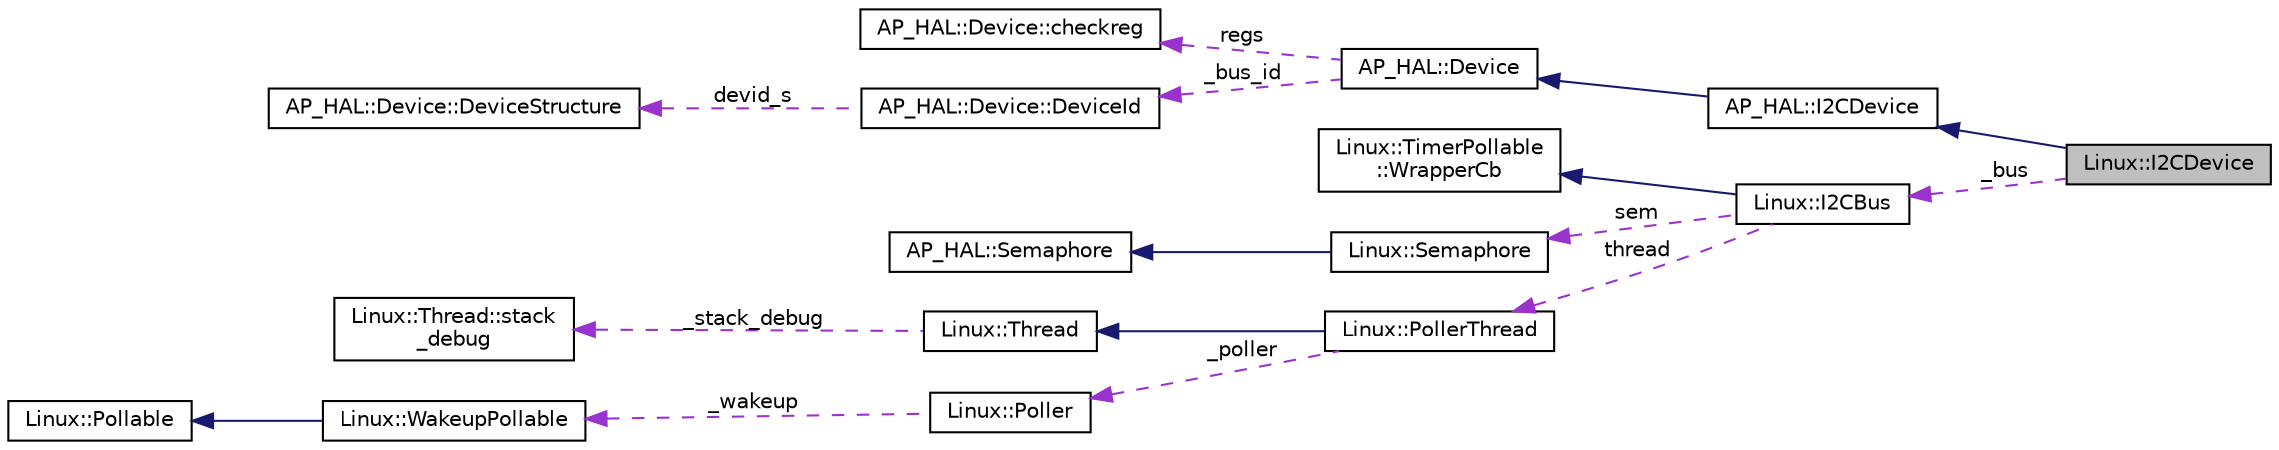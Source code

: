 digraph "Linux::I2CDevice"
{
 // INTERACTIVE_SVG=YES
  edge [fontname="Helvetica",fontsize="10",labelfontname="Helvetica",labelfontsize="10"];
  node [fontname="Helvetica",fontsize="10",shape=record];
  rankdir="LR";
  Node1 [label="Linux::I2CDevice",height=0.2,width=0.4,color="black", fillcolor="grey75", style="filled", fontcolor="black"];
  Node2 -> Node1 [dir="back",color="midnightblue",fontsize="10",style="solid",fontname="Helvetica"];
  Node2 [label="AP_HAL::I2CDevice",height=0.2,width=0.4,color="black", fillcolor="white", style="filled",URL="$classAP__HAL_1_1I2CDevice.html"];
  Node3 -> Node2 [dir="back",color="midnightblue",fontsize="10",style="solid",fontname="Helvetica"];
  Node3 [label="AP_HAL::Device",height=0.2,width=0.4,color="black", fillcolor="white", style="filled",URL="$classAP__HAL_1_1Device.html"];
  Node4 -> Node3 [dir="back",color="darkorchid3",fontsize="10",style="dashed",label=" regs" ,fontname="Helvetica"];
  Node4 [label="AP_HAL::Device::checkreg",height=0.2,width=0.4,color="black", fillcolor="white", style="filled",URL="$structAP__HAL_1_1Device_1_1checkreg.html"];
  Node5 -> Node3 [dir="back",color="darkorchid3",fontsize="10",style="dashed",label=" _bus_id" ,fontname="Helvetica"];
  Node5 [label="AP_HAL::Device::DeviceId",height=0.2,width=0.4,color="black", fillcolor="white", style="filled",URL="$unionAP__HAL_1_1Device_1_1DeviceId.html"];
  Node6 -> Node5 [dir="back",color="darkorchid3",fontsize="10",style="dashed",label=" devid_s" ,fontname="Helvetica"];
  Node6 [label="AP_HAL::Device::DeviceStructure",height=0.2,width=0.4,color="black", fillcolor="white", style="filled",URL="$structAP__HAL_1_1Device_1_1DeviceStructure.html"];
  Node7 -> Node1 [dir="back",color="darkorchid3",fontsize="10",style="dashed",label=" _bus" ,fontname="Helvetica"];
  Node7 [label="Linux::I2CBus",height=0.2,width=0.4,color="black", fillcolor="white", style="filled",URL="$classLinux_1_1I2CBus.html"];
  Node8 -> Node7 [dir="back",color="midnightblue",fontsize="10",style="solid",fontname="Helvetica"];
  Node8 [label="Linux::TimerPollable\l::WrapperCb",height=0.2,width=0.4,color="black", fillcolor="white", style="filled",URL="$classLinux_1_1TimerPollable_1_1WrapperCb.html"];
  Node9 -> Node7 [dir="back",color="darkorchid3",fontsize="10",style="dashed",label=" sem" ,fontname="Helvetica"];
  Node9 [label="Linux::Semaphore",height=0.2,width=0.4,color="black", fillcolor="white", style="filled",URL="$classLinux_1_1Semaphore.html"];
  Node10 -> Node9 [dir="back",color="midnightblue",fontsize="10",style="solid",fontname="Helvetica"];
  Node10 [label="AP_HAL::Semaphore",height=0.2,width=0.4,color="black", fillcolor="white", style="filled",URL="$classAP__HAL_1_1Semaphore.html"];
  Node11 -> Node7 [dir="back",color="darkorchid3",fontsize="10",style="dashed",label=" thread" ,fontname="Helvetica"];
  Node11 [label="Linux::PollerThread",height=0.2,width=0.4,color="black", fillcolor="white", style="filled",URL="$classLinux_1_1PollerThread.html"];
  Node12 -> Node11 [dir="back",color="midnightblue",fontsize="10",style="solid",fontname="Helvetica"];
  Node12 [label="Linux::Thread",height=0.2,width=0.4,color="black", fillcolor="white", style="filled",URL="$classLinux_1_1Thread.html"];
  Node13 -> Node12 [dir="back",color="darkorchid3",fontsize="10",style="dashed",label=" _stack_debug" ,fontname="Helvetica"];
  Node13 [label="Linux::Thread::stack\l_debug",height=0.2,width=0.4,color="black", fillcolor="white", style="filled",URL="$structLinux_1_1Thread_1_1stack__debug.html"];
  Node14 -> Node11 [dir="back",color="darkorchid3",fontsize="10",style="dashed",label=" _poller" ,fontname="Helvetica"];
  Node14 [label="Linux::Poller",height=0.2,width=0.4,color="black", fillcolor="white", style="filled",URL="$classLinux_1_1Poller.html"];
  Node15 -> Node14 [dir="back",color="darkorchid3",fontsize="10",style="dashed",label=" _wakeup" ,fontname="Helvetica"];
  Node15 [label="Linux::WakeupPollable",height=0.2,width=0.4,color="black", fillcolor="white", style="filled",URL="$classLinux_1_1WakeupPollable.html"];
  Node16 -> Node15 [dir="back",color="midnightblue",fontsize="10",style="solid",fontname="Helvetica"];
  Node16 [label="Linux::Pollable",height=0.2,width=0.4,color="black", fillcolor="white", style="filled",URL="$classLinux_1_1Pollable.html"];
}
